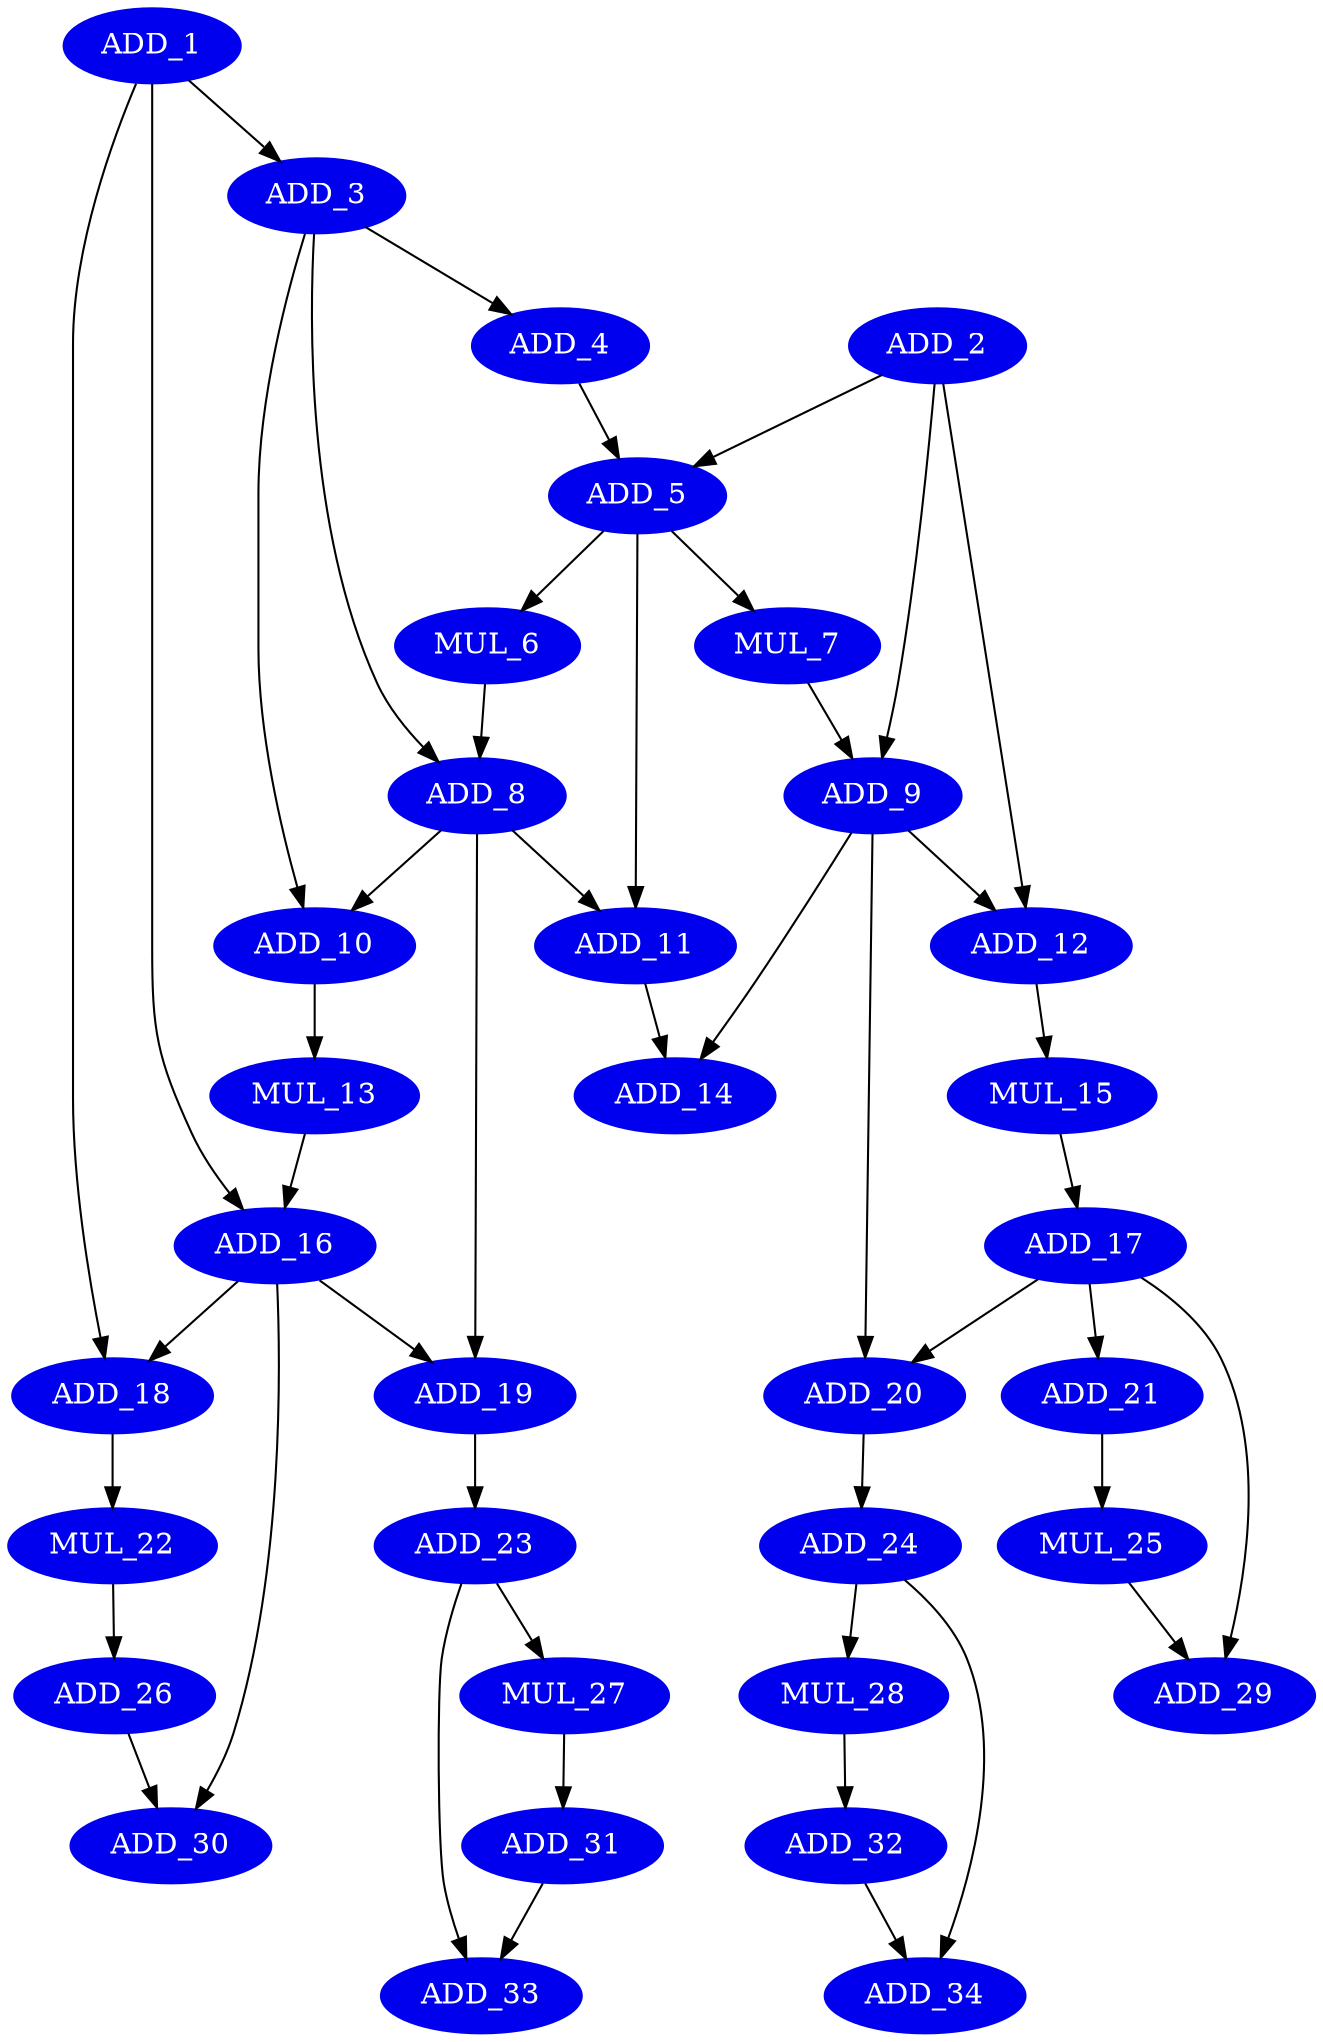 digraph ewf {
    node [fontcolor=white,style=filled,color=blue2];
    ADD_1 [label = ADD_1 ];
    ADD_2 [label = ADD_2 ];
    ADD_3 [label = ADD_3 ];
    ADD_4 [label = ADD_4 ];
    ADD_5 [label = ADD_5 ];
    MUL_6 [label = MUL_6 ];
    MUL_7 [label = MUL_7 ];
    ADD_8 [label = ADD_8 ];
    ADD_9 [label = ADD_9 ];
    ADD_10 [label = ADD_10 ];
    ADD_11 [label = ADD_11 ];
    ADD_12 [label = ADD_12 ];
    MUL_13 [label = MUL_13 ];
    ADD_14 [label = ADD_14 ];
    MUL_15 [label = MUL_15 ];
    ADD_16 [label = ADD_16 ];
    ADD_17 [label = ADD_17 ];
    ADD_18 [label = ADD_18 ];
    ADD_19 [label = ADD_19 ];
    ADD_20 [label = ADD_20 ];
    ADD_21 [label = ADD_21 ];
    MUL_22 [label = MUL_22 ];
    ADD_23 [label = ADD_23 ];
    ADD_24 [label = ADD_24 ];
    MUL_25 [label = MUL_25 ];
    ADD_26 [label = ADD_26 ];
    MUL_27 [label = MUL_27 ];
    MUL_28 [label = MUL_28 ];
    ADD_29 [label = ADD_29 ];
    ADD_30 [label = ADD_30 ];
    ADD_31 [label = ADD_31 ];
    ADD_32 [label = ADD_32 ];
    ADD_33 [label = ADD_33 ];
    ADD_34 [label = ADD_34 ];
    ADD_1 -> ADD_3 [ name = 0 ];
    ADD_1 -> ADD_16 [ name = 1 ];
    ADD_1 -> ADD_18 [ name = 2 ];
    ADD_2 -> ADD_5 [ name = 3 ];
    ADD_2 -> ADD_9 [ name = 4 ];
    ADD_2 -> ADD_12 [ name = 5 ];
    ADD_3 -> ADD_4 [ name = 6 ];
    ADD_3 -> ADD_8 [ name = 7 ];
    ADD_3 -> ADD_10 [ name = 8 ];
    ADD_4 -> ADD_5 [ name = 9 ];
    ADD_5 -> MUL_6 [ name = 10 ];
    ADD_5 -> MUL_7 [ name = 11 ];
    ADD_5 -> ADD_11 [ name = 12 ];
    MUL_6 -> ADD_8 [ name = 13 ];
    MUL_7 -> ADD_9 [ name = 14 ];
    ADD_8 -> ADD_10 [ name = 15 ];
    ADD_8 -> ADD_11 [ name = 16 ];
    ADD_8 -> ADD_19 [ name = 17 ];
    ADD_9 -> ADD_12 [ name = 18 ];
    ADD_9 -> ADD_14 [ name = 19 ];
    ADD_9 -> ADD_20 [ name = 20 ];
    ADD_10 -> MUL_13 [ name = 21 ];
    ADD_11 -> ADD_14 [ name = 22 ];
    ADD_12 -> MUL_15 [ name = 23 ];
    MUL_13 -> ADD_16 [ name = 24 ];
    MUL_15 -> ADD_17 [ name = 25 ];
    ADD_16 -> ADD_18 [ name = 26 ];
    ADD_16 -> ADD_19 [ name = 27 ];
    ADD_16 -> ADD_30 [ name = 28 ];
    ADD_17 -> ADD_20 [ name = 29 ];
    ADD_17 -> ADD_21 [ name = 30 ];
    ADD_17 -> ADD_29 [ name = 31 ];
    ADD_18 -> MUL_22 [ name = 32 ];
    ADD_19 -> ADD_23 [ name = 33 ];
    ADD_20 -> ADD_24 [ name = 34 ];
    ADD_21 -> MUL_25 [ name = 35 ];
    MUL_22 -> ADD_26 [ name = 36 ];
    ADD_23 -> MUL_27 [ name = 37 ];
    ADD_23 -> ADD_33 [ name = 38 ];
    ADD_24 -> MUL_28 [ name = 39 ];
    ADD_24 -> ADD_34 [ name = 40 ];
    MUL_25 -> ADD_29 [ name = 41 ];
    ADD_26 -> ADD_30 [ name = 42 ];
    MUL_27 -> ADD_31 [ name = 43 ];
    MUL_28 -> ADD_32 [ name = 44 ];
    ADD_31 -> ADD_33 [ name = 45 ];
    ADD_32 -> ADD_34 [ name = 46 ];
}